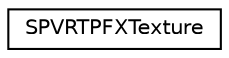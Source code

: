 digraph "Graphical Class Hierarchy"
{
  edge [fontname="Helvetica",fontsize="10",labelfontname="Helvetica",labelfontsize="10"];
  node [fontname="Helvetica",fontsize="10",shape=record];
  rankdir="LR";
  Node1 [label="SPVRTPFXTexture",height=0.2,width=0.4,color="black", fillcolor="white", style="filled",URL="$struct_s_p_v_r_t_p_f_x_texture.html",tooltip="A texture data array. "];
}
